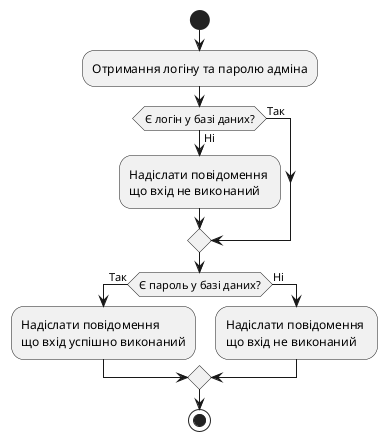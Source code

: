 @startuml
start 
    :Отримання логіну та паролю адміна;
    if(Є логін у базі даних?) then (Так)
      else (Ні) 
    :Надіслати повідомення \nщо вхід не виконаний;
endif
         if(Є пароль у базі даних?) then (Так)
            :Надіслати повідомення \nщо вхід успішно виконаний;
         
    else (Ні)
    :Надіслати повідомення \nщо вхід не виконаний;
endif
stop
@enduml
